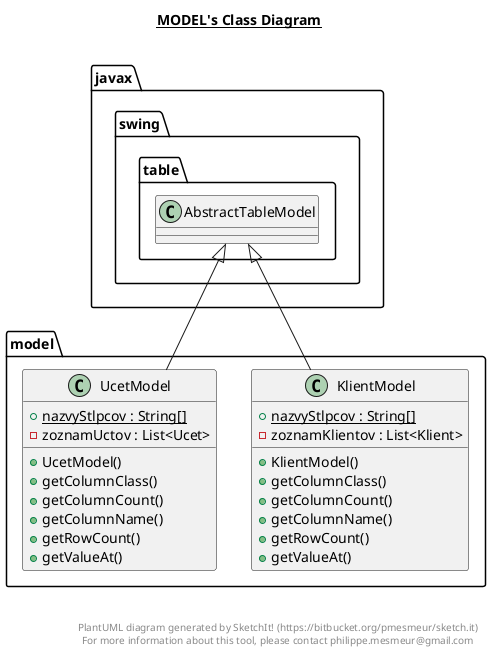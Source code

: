 @startuml

title __MODEL's Class Diagram__\n

  namespace model {
    class model.KlientModel {
        {static} + nazvyStlpcov : String[]
        - zoznamKlientov : List<Klient>
        + KlientModel()
        + getColumnClass()
        + getColumnCount()
        + getColumnName()
        + getRowCount()
        + getValueAt()
    }
  }
  

  namespace model {
    class model.UcetModel {
        {static} + nazvyStlpcov : String[]
        - zoznamUctov : List<Ucet>
        + UcetModel()
        + getColumnClass()
        + getColumnCount()
        + getColumnName()
        + getRowCount()
        + getValueAt()
    }
  }
  

  model.KlientModel -up-|> javax.swing.table.AbstractTableModel
  model.UcetModel -up-|> javax.swing.table.AbstractTableModel


right footer


PlantUML diagram generated by SketchIt! (https://bitbucket.org/pmesmeur/sketch.it)
For more information about this tool, please contact philippe.mesmeur@gmail.com
endfooter

@enduml
